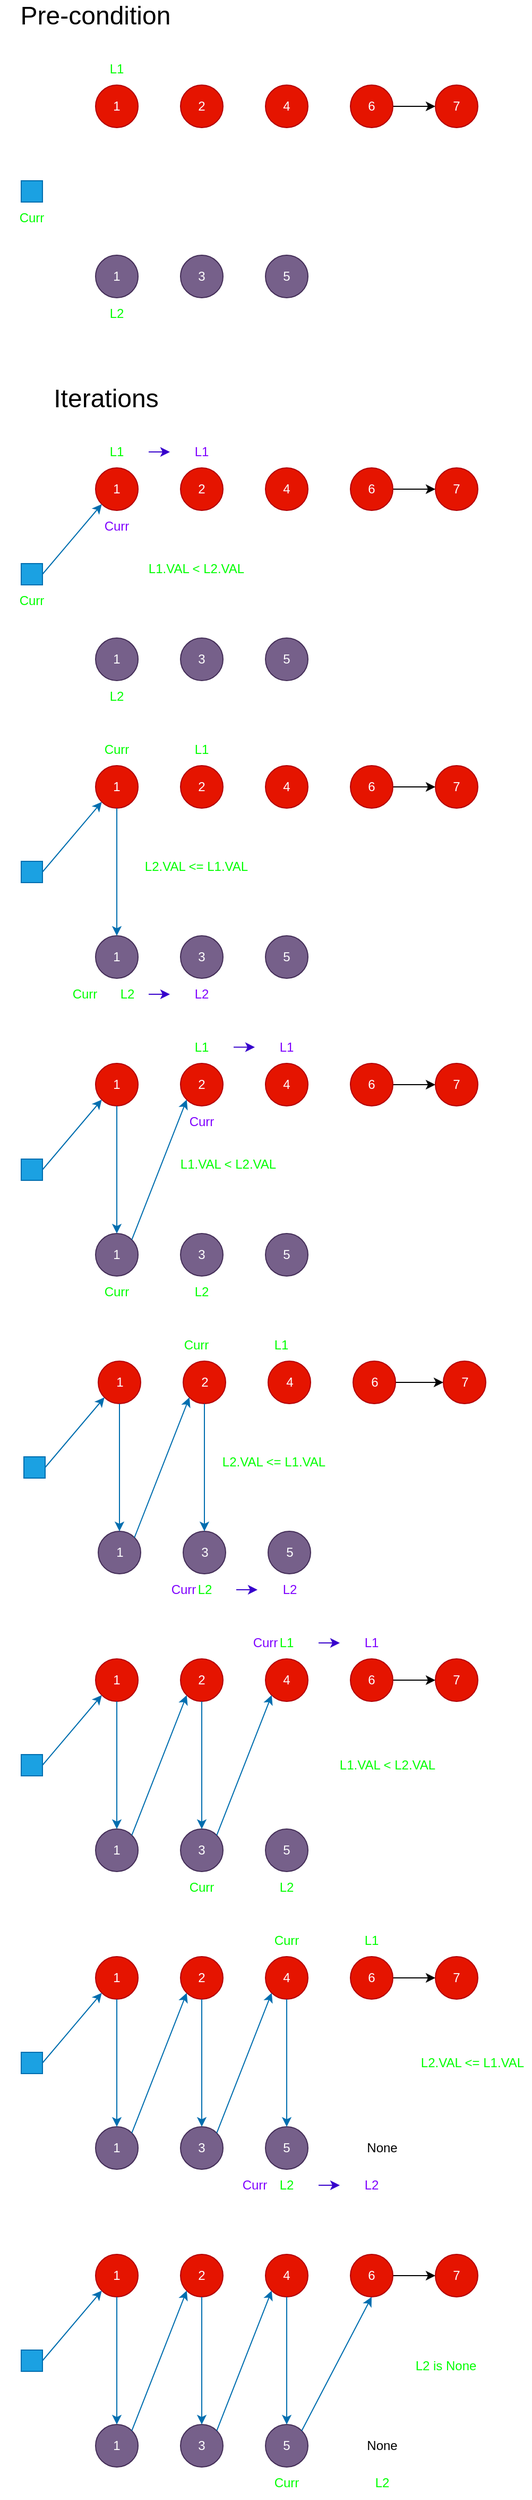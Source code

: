 <mxfile version="21.6.5" type="device">
  <diagram name="Page-1" id="DvzYVd7mPBaklJNEI5Y7">
    <mxGraphModel dx="1943" dy="1204" grid="1" gridSize="10" guides="1" tooltips="1" connect="1" arrows="1" fold="1" page="1" pageScale="1" pageWidth="850" pageHeight="1100" math="0" shadow="0">
      <root>
        <mxCell id="0" />
        <mxCell id="1" parent="0" />
        <mxCell id="RH2zlCwxWnrKG9xwv06w-13" value="" style="edgeStyle=orthogonalEdgeStyle;rounded=0;orthogonalLoop=1;jettySize=auto;html=1;fillColor=#76608a;strokeColor=#FFFFFF;" parent="1" source="RH2zlCwxWnrKG9xwv06w-8" target="RH2zlCwxWnrKG9xwv06w-9" edge="1">
          <mxGeometry relative="1" as="geometry" />
        </mxCell>
        <mxCell id="RH2zlCwxWnrKG9xwv06w-8" value="1" style="ellipse;whiteSpace=wrap;html=1;aspect=fixed;fillColor=#76608a;fontColor=#ffffff;strokeColor=#432D57;" parent="1" vertex="1">
          <mxGeometry x="120" y="280" width="40" height="40" as="geometry" />
        </mxCell>
        <mxCell id="RH2zlCwxWnrKG9xwv06w-14" value="" style="edgeStyle=orthogonalEdgeStyle;rounded=0;orthogonalLoop=1;jettySize=auto;html=1;fillColor=#76608a;strokeColor=#FFFFFF;" parent="1" source="RH2zlCwxWnrKG9xwv06w-9" target="RH2zlCwxWnrKG9xwv06w-10" edge="1">
          <mxGeometry relative="1" as="geometry" />
        </mxCell>
        <mxCell id="RH2zlCwxWnrKG9xwv06w-9" value="3" style="ellipse;whiteSpace=wrap;html=1;aspect=fixed;fillColor=#76608a;fontColor=#ffffff;strokeColor=#432D57;" parent="1" vertex="1">
          <mxGeometry x="200" y="280" width="40" height="40" as="geometry" />
        </mxCell>
        <mxCell id="RH2zlCwxWnrKG9xwv06w-10" value="5" style="ellipse;whiteSpace=wrap;html=1;aspect=fixed;fillColor=#76608a;fontColor=#ffffff;strokeColor=#432D57;" parent="1" vertex="1">
          <mxGeometry x="280" y="280" width="40" height="40" as="geometry" />
        </mxCell>
        <mxCell id="RH2zlCwxWnrKG9xwv06w-11" value="" style="rounded=0;whiteSpace=wrap;html=1;fillColor=#1ba1e2;strokeColor=#006EAF;fontColor=#ffffff;" parent="1" vertex="1">
          <mxGeometry x="50" y="210" width="20" height="20" as="geometry" />
        </mxCell>
        <mxCell id="RH2zlCwxWnrKG9xwv06w-39" value="" style="edgeStyle=orthogonalEdgeStyle;rounded=0;orthogonalLoop=1;jettySize=auto;html=1;fillColor=#e51400;strokeColor=#FFFFFF;" parent="1" source="RH2zlCwxWnrKG9xwv06w-40" target="RH2zlCwxWnrKG9xwv06w-42" edge="1">
          <mxGeometry relative="1" as="geometry" />
        </mxCell>
        <mxCell id="RH2zlCwxWnrKG9xwv06w-40" value="1" style="ellipse;whiteSpace=wrap;html=1;aspect=fixed;fillColor=#e51400;fontColor=#ffffff;strokeColor=#B20000;" parent="1" vertex="1">
          <mxGeometry x="120" y="120" width="40" height="40" as="geometry" />
        </mxCell>
        <mxCell id="RH2zlCwxWnrKG9xwv06w-41" value="" style="edgeStyle=orthogonalEdgeStyle;rounded=0;orthogonalLoop=1;jettySize=auto;html=1;fillColor=#e51400;strokeColor=#FFFFFF;" parent="1" source="RH2zlCwxWnrKG9xwv06w-42" target="RH2zlCwxWnrKG9xwv06w-43" edge="1">
          <mxGeometry relative="1" as="geometry" />
        </mxCell>
        <mxCell id="RH2zlCwxWnrKG9xwv06w-42" value="2" style="ellipse;whiteSpace=wrap;html=1;aspect=fixed;fillColor=#e51400;fontColor=#ffffff;strokeColor=#B20000;" parent="1" vertex="1">
          <mxGeometry x="200" y="120" width="40" height="40" as="geometry" />
        </mxCell>
        <mxCell id="RH2zlCwxWnrKG9xwv06w-45" value="" style="edgeStyle=orthogonalEdgeStyle;rounded=0;orthogonalLoop=1;jettySize=auto;html=1;fillColor=#e51400;strokeColor=#FFFFFF;" parent="1" source="RH2zlCwxWnrKG9xwv06w-43" target="RH2zlCwxWnrKG9xwv06w-44" edge="1">
          <mxGeometry relative="1" as="geometry" />
        </mxCell>
        <mxCell id="RH2zlCwxWnrKG9xwv06w-43" value="4" style="ellipse;whiteSpace=wrap;html=1;aspect=fixed;fillColor=#e51400;fontColor=#ffffff;strokeColor=#B20000;" parent="1" vertex="1">
          <mxGeometry x="280" y="120" width="40" height="40" as="geometry" />
        </mxCell>
        <mxCell id="i6Kg3G1_LgCS5JZqoiPE-211" value="" style="edgeStyle=orthogonalEdgeStyle;rounded=0;orthogonalLoop=1;jettySize=auto;html=1;" edge="1" parent="1" source="RH2zlCwxWnrKG9xwv06w-44" target="i6Kg3G1_LgCS5JZqoiPE-210">
          <mxGeometry relative="1" as="geometry" />
        </mxCell>
        <mxCell id="RH2zlCwxWnrKG9xwv06w-44" value="6" style="ellipse;whiteSpace=wrap;html=1;aspect=fixed;fillColor=#e51400;fontColor=#ffffff;strokeColor=#B20000;" parent="1" vertex="1">
          <mxGeometry x="360" y="120" width="40" height="40" as="geometry" />
        </mxCell>
        <mxCell id="i6Kg3G1_LgCS5JZqoiPE-1" value="Curr" style="text;html=1;strokeColor=none;fillColor=none;align=center;verticalAlign=middle;whiteSpace=wrap;rounded=0;fontColor=#00FF00;" vertex="1" parent="1">
          <mxGeometry x="30" y="230" width="60" height="30" as="geometry" />
        </mxCell>
        <mxCell id="i6Kg3G1_LgCS5JZqoiPE-2" value="L1" style="text;html=1;strokeColor=none;fillColor=none;align=center;verticalAlign=middle;whiteSpace=wrap;rounded=0;fontColor=#00FF00;" vertex="1" parent="1">
          <mxGeometry x="110" y="90" width="60" height="30" as="geometry" />
        </mxCell>
        <mxCell id="i6Kg3G1_LgCS5JZqoiPE-3" value="L2" style="text;html=1;strokeColor=none;fillColor=none;align=center;verticalAlign=middle;whiteSpace=wrap;rounded=0;fontColor=#00FF00;" vertex="1" parent="1">
          <mxGeometry x="110" y="320" width="60" height="30" as="geometry" />
        </mxCell>
        <mxCell id="i6Kg3G1_LgCS5JZqoiPE-5" value="Pre-condition" style="text;html=1;strokeColor=none;fillColor=none;align=center;verticalAlign=middle;whiteSpace=wrap;rounded=0;fontSize=24;" vertex="1" parent="1">
          <mxGeometry x="40" y="40" width="160" height="30" as="geometry" />
        </mxCell>
        <mxCell id="i6Kg3G1_LgCS5JZqoiPE-6" value="Iterations" style="text;html=1;strokeColor=none;fillColor=none;align=center;verticalAlign=middle;whiteSpace=wrap;rounded=0;fontSize=24;" vertex="1" parent="1">
          <mxGeometry x="50" y="400" width="160" height="30" as="geometry" />
        </mxCell>
        <mxCell id="i6Kg3G1_LgCS5JZqoiPE-7" value="" style="edgeStyle=orthogonalEdgeStyle;rounded=0;orthogonalLoop=1;jettySize=auto;html=1;fillColor=#76608a;strokeColor=#FFFFFF;" edge="1" parent="1" source="i6Kg3G1_LgCS5JZqoiPE-8" target="i6Kg3G1_LgCS5JZqoiPE-10">
          <mxGeometry relative="1" as="geometry" />
        </mxCell>
        <mxCell id="i6Kg3G1_LgCS5JZqoiPE-8" value="1" style="ellipse;whiteSpace=wrap;html=1;aspect=fixed;fillColor=#76608a;fontColor=#ffffff;strokeColor=#432D57;" vertex="1" parent="1">
          <mxGeometry x="120" y="640" width="40" height="40" as="geometry" />
        </mxCell>
        <mxCell id="i6Kg3G1_LgCS5JZqoiPE-9" value="" style="edgeStyle=orthogonalEdgeStyle;rounded=0;orthogonalLoop=1;jettySize=auto;html=1;fillColor=#76608a;strokeColor=#FFFFFF;" edge="1" parent="1" source="i6Kg3G1_LgCS5JZqoiPE-10" target="i6Kg3G1_LgCS5JZqoiPE-11">
          <mxGeometry relative="1" as="geometry" />
        </mxCell>
        <mxCell id="i6Kg3G1_LgCS5JZqoiPE-10" value="3" style="ellipse;whiteSpace=wrap;html=1;aspect=fixed;fillColor=#76608a;fontColor=#ffffff;strokeColor=#432D57;" vertex="1" parent="1">
          <mxGeometry x="200" y="640" width="40" height="40" as="geometry" />
        </mxCell>
        <mxCell id="i6Kg3G1_LgCS5JZqoiPE-11" value="5" style="ellipse;whiteSpace=wrap;html=1;aspect=fixed;fillColor=#76608a;fontColor=#ffffff;strokeColor=#432D57;" vertex="1" parent="1">
          <mxGeometry x="280" y="640" width="40" height="40" as="geometry" />
        </mxCell>
        <mxCell id="i6Kg3G1_LgCS5JZqoiPE-12" value="" style="rounded=0;whiteSpace=wrap;html=1;fillColor=#1ba1e2;strokeColor=#006EAF;fontColor=#ffffff;" vertex="1" parent="1">
          <mxGeometry x="50" y="570" width="20" height="20" as="geometry" />
        </mxCell>
        <mxCell id="i6Kg3G1_LgCS5JZqoiPE-14" value="1" style="ellipse;whiteSpace=wrap;html=1;aspect=fixed;fillColor=#e51400;fontColor=#ffffff;strokeColor=#B20000;" vertex="1" parent="1">
          <mxGeometry x="120" y="480" width="40" height="40" as="geometry" />
        </mxCell>
        <mxCell id="i6Kg3G1_LgCS5JZqoiPE-15" value="" style="edgeStyle=orthogonalEdgeStyle;rounded=0;orthogonalLoop=1;jettySize=auto;html=1;fillColor=#e51400;strokeColor=#FFFFFF;" edge="1" parent="1" source="i6Kg3G1_LgCS5JZqoiPE-16" target="i6Kg3G1_LgCS5JZqoiPE-18">
          <mxGeometry relative="1" as="geometry" />
        </mxCell>
        <mxCell id="i6Kg3G1_LgCS5JZqoiPE-16" value="2" style="ellipse;whiteSpace=wrap;html=1;aspect=fixed;fillColor=#e51400;fontColor=#ffffff;strokeColor=#B20000;" vertex="1" parent="1">
          <mxGeometry x="200" y="480" width="40" height="40" as="geometry" />
        </mxCell>
        <mxCell id="i6Kg3G1_LgCS5JZqoiPE-17" value="" style="edgeStyle=orthogonalEdgeStyle;rounded=0;orthogonalLoop=1;jettySize=auto;html=1;fillColor=#e51400;strokeColor=#FFFFFF;" edge="1" parent="1" source="i6Kg3G1_LgCS5JZqoiPE-18" target="i6Kg3G1_LgCS5JZqoiPE-19">
          <mxGeometry relative="1" as="geometry" />
        </mxCell>
        <mxCell id="i6Kg3G1_LgCS5JZqoiPE-18" value="4" style="ellipse;whiteSpace=wrap;html=1;aspect=fixed;fillColor=#e51400;fontColor=#ffffff;strokeColor=#B20000;" vertex="1" parent="1">
          <mxGeometry x="280" y="480" width="40" height="40" as="geometry" />
        </mxCell>
        <mxCell id="i6Kg3G1_LgCS5JZqoiPE-221" value="" style="edgeStyle=orthogonalEdgeStyle;rounded=0;orthogonalLoop=1;jettySize=auto;html=1;" edge="1" parent="1" source="i6Kg3G1_LgCS5JZqoiPE-19" target="i6Kg3G1_LgCS5JZqoiPE-220">
          <mxGeometry relative="1" as="geometry" />
        </mxCell>
        <mxCell id="i6Kg3G1_LgCS5JZqoiPE-19" value="6" style="ellipse;whiteSpace=wrap;html=1;aspect=fixed;fillColor=#e51400;fontColor=#ffffff;strokeColor=#B20000;" vertex="1" parent="1">
          <mxGeometry x="360" y="480" width="40" height="40" as="geometry" />
        </mxCell>
        <mxCell id="i6Kg3G1_LgCS5JZqoiPE-20" value="Curr" style="text;html=1;strokeColor=none;fillColor=none;align=center;verticalAlign=middle;whiteSpace=wrap;rounded=0;fontColor=#00FF00;" vertex="1" parent="1">
          <mxGeometry x="30" y="590" width="60" height="30" as="geometry" />
        </mxCell>
        <mxCell id="i6Kg3G1_LgCS5JZqoiPE-21" value="L1" style="text;html=1;strokeColor=none;fillColor=none;align=center;verticalAlign=middle;whiteSpace=wrap;rounded=0;fontColor=#7F00FF;" vertex="1" parent="1">
          <mxGeometry x="190" y="450" width="60" height="30" as="geometry" />
        </mxCell>
        <mxCell id="i6Kg3G1_LgCS5JZqoiPE-22" value="L2" style="text;html=1;strokeColor=none;fillColor=none;align=center;verticalAlign=middle;whiteSpace=wrap;rounded=0;fontColor=#00FF00;" vertex="1" parent="1">
          <mxGeometry x="110" y="680" width="60" height="30" as="geometry" />
        </mxCell>
        <mxCell id="i6Kg3G1_LgCS5JZqoiPE-23" value="" style="endArrow=classic;html=1;rounded=0;exitX=1;exitY=0.5;exitDx=0;exitDy=0;entryX=0;entryY=1;entryDx=0;entryDy=0;fontColor=#00FF00;fillColor=#1ba1e2;strokeColor=#006EAF;" edge="1" parent="1" source="i6Kg3G1_LgCS5JZqoiPE-12" target="i6Kg3G1_LgCS5JZqoiPE-14">
          <mxGeometry x="-0.021" y="-3" width="50" height="50" relative="1" as="geometry">
            <mxPoint x="260" y="620" as="sourcePoint" />
            <mxPoint x="310" y="570" as="targetPoint" />
            <mxPoint as="offset" />
          </mxGeometry>
        </mxCell>
        <mxCell id="i6Kg3G1_LgCS5JZqoiPE-24" value="&lt;font color=&quot;#00ff00&quot;&gt;L1.VAL &amp;lt; L2.VAL&lt;/font&gt;" style="text;html=1;strokeColor=none;fillColor=none;align=center;verticalAlign=middle;whiteSpace=wrap;rounded=0;" vertex="1" parent="1">
          <mxGeometry x="160" y="560" width="110" height="30" as="geometry" />
        </mxCell>
        <mxCell id="i6Kg3G1_LgCS5JZqoiPE-25" value="L1" style="text;html=1;strokeColor=none;fillColor=none;align=center;verticalAlign=middle;whiteSpace=wrap;rounded=0;fontColor=#00FF00;" vertex="1" parent="1">
          <mxGeometry x="110" y="450" width="60" height="30" as="geometry" />
        </mxCell>
        <mxCell id="i6Kg3G1_LgCS5JZqoiPE-33" value="" style="endArrow=classic;html=1;rounded=0;exitX=1;exitY=0.5;exitDx=0;exitDy=0;fillColor=#6a00ff;strokeColor=#3700CC;" edge="1" parent="1" source="i6Kg3G1_LgCS5JZqoiPE-25" target="i6Kg3G1_LgCS5JZqoiPE-21">
          <mxGeometry width="50" height="50" relative="1" as="geometry">
            <mxPoint x="190" y="540" as="sourcePoint" />
            <mxPoint x="240" y="490" as="targetPoint" />
          </mxGeometry>
        </mxCell>
        <mxCell id="i6Kg3G1_LgCS5JZqoiPE-35" value="1" style="ellipse;whiteSpace=wrap;html=1;aspect=fixed;fillColor=#76608a;fontColor=#ffffff;strokeColor=#432D57;" vertex="1" parent="1">
          <mxGeometry x="120" y="920" width="40" height="40" as="geometry" />
        </mxCell>
        <mxCell id="i6Kg3G1_LgCS5JZqoiPE-36" value="" style="edgeStyle=orthogonalEdgeStyle;rounded=0;orthogonalLoop=1;jettySize=auto;html=1;fillColor=#76608a;strokeColor=#FFFFFF;" edge="1" parent="1" source="i6Kg3G1_LgCS5JZqoiPE-37" target="i6Kg3G1_LgCS5JZqoiPE-38">
          <mxGeometry relative="1" as="geometry" />
        </mxCell>
        <mxCell id="i6Kg3G1_LgCS5JZqoiPE-37" value="3" style="ellipse;whiteSpace=wrap;html=1;aspect=fixed;fillColor=#76608a;fontColor=#ffffff;strokeColor=#432D57;" vertex="1" parent="1">
          <mxGeometry x="200" y="920" width="40" height="40" as="geometry" />
        </mxCell>
        <mxCell id="i6Kg3G1_LgCS5JZqoiPE-38" value="5" style="ellipse;whiteSpace=wrap;html=1;aspect=fixed;fillColor=#76608a;fontColor=#ffffff;strokeColor=#432D57;" vertex="1" parent="1">
          <mxGeometry x="280" y="920" width="40" height="40" as="geometry" />
        </mxCell>
        <mxCell id="i6Kg3G1_LgCS5JZqoiPE-39" value="" style="rounded=0;whiteSpace=wrap;html=1;fillColor=#1ba1e2;strokeColor=#006EAF;fontColor=#ffffff;" vertex="1" parent="1">
          <mxGeometry x="50" y="850" width="20" height="20" as="geometry" />
        </mxCell>
        <mxCell id="i6Kg3G1_LgCS5JZqoiPE-41" value="1" style="ellipse;whiteSpace=wrap;html=1;aspect=fixed;fillColor=#e51400;fontColor=#ffffff;strokeColor=#B20000;" vertex="1" parent="1">
          <mxGeometry x="120" y="760" width="40" height="40" as="geometry" />
        </mxCell>
        <mxCell id="i6Kg3G1_LgCS5JZqoiPE-42" value="" style="edgeStyle=orthogonalEdgeStyle;rounded=0;orthogonalLoop=1;jettySize=auto;html=1;fillColor=#e51400;strokeColor=#FFFFFF;" edge="1" parent="1" source="i6Kg3G1_LgCS5JZqoiPE-43" target="i6Kg3G1_LgCS5JZqoiPE-45">
          <mxGeometry relative="1" as="geometry" />
        </mxCell>
        <mxCell id="i6Kg3G1_LgCS5JZqoiPE-43" value="2" style="ellipse;whiteSpace=wrap;html=1;aspect=fixed;fillColor=#e51400;fontColor=#ffffff;strokeColor=#B20000;" vertex="1" parent="1">
          <mxGeometry x="200" y="760" width="40" height="40" as="geometry" />
        </mxCell>
        <mxCell id="i6Kg3G1_LgCS5JZqoiPE-44" value="" style="edgeStyle=orthogonalEdgeStyle;rounded=0;orthogonalLoop=1;jettySize=auto;html=1;fillColor=#e51400;strokeColor=#FFFFFF;" edge="1" parent="1" source="i6Kg3G1_LgCS5JZqoiPE-45" target="i6Kg3G1_LgCS5JZqoiPE-46">
          <mxGeometry relative="1" as="geometry" />
        </mxCell>
        <mxCell id="i6Kg3G1_LgCS5JZqoiPE-45" value="4" style="ellipse;whiteSpace=wrap;html=1;aspect=fixed;fillColor=#e51400;fontColor=#ffffff;strokeColor=#B20000;" vertex="1" parent="1">
          <mxGeometry x="280" y="760" width="40" height="40" as="geometry" />
        </mxCell>
        <mxCell id="i6Kg3G1_LgCS5JZqoiPE-223" value="" style="edgeStyle=orthogonalEdgeStyle;rounded=0;orthogonalLoop=1;jettySize=auto;html=1;" edge="1" parent="1" source="i6Kg3G1_LgCS5JZqoiPE-46" target="i6Kg3G1_LgCS5JZqoiPE-222">
          <mxGeometry relative="1" as="geometry" />
        </mxCell>
        <mxCell id="i6Kg3G1_LgCS5JZqoiPE-46" value="6" style="ellipse;whiteSpace=wrap;html=1;aspect=fixed;fillColor=#e51400;fontColor=#ffffff;strokeColor=#B20000;" vertex="1" parent="1">
          <mxGeometry x="360" y="760" width="40" height="40" as="geometry" />
        </mxCell>
        <mxCell id="i6Kg3G1_LgCS5JZqoiPE-48" value="L1" style="text;html=1;strokeColor=none;fillColor=none;align=center;verticalAlign=middle;whiteSpace=wrap;rounded=0;fontColor=#00FF00;labelBackgroundColor=default;" vertex="1" parent="1">
          <mxGeometry x="190" y="730" width="60" height="30" as="geometry" />
        </mxCell>
        <mxCell id="i6Kg3G1_LgCS5JZqoiPE-49" value="L2" style="text;html=1;strokeColor=none;fillColor=none;align=center;verticalAlign=middle;whiteSpace=wrap;rounded=0;fontColor=#00FF00;" vertex="1" parent="1">
          <mxGeometry x="120" y="960" width="60" height="30" as="geometry" />
        </mxCell>
        <mxCell id="i6Kg3G1_LgCS5JZqoiPE-50" value="" style="endArrow=classic;html=1;rounded=0;exitX=1;exitY=0.5;exitDx=0;exitDy=0;entryX=0;entryY=1;entryDx=0;entryDy=0;fontColor=#00FF00;fillColor=#1ba1e2;strokeColor=#006EAF;" edge="1" parent="1" source="i6Kg3G1_LgCS5JZqoiPE-39" target="i6Kg3G1_LgCS5JZqoiPE-41">
          <mxGeometry x="-0.021" y="-3" width="50" height="50" relative="1" as="geometry">
            <mxPoint x="260" y="900" as="sourcePoint" />
            <mxPoint x="310" y="850" as="targetPoint" />
            <mxPoint as="offset" />
          </mxGeometry>
        </mxCell>
        <mxCell id="i6Kg3G1_LgCS5JZqoiPE-51" value="&lt;font color=&quot;#00ff00&quot;&gt;L2.VAL &amp;lt;= L1.VAL&lt;/font&gt;" style="text;html=1;strokeColor=none;fillColor=none;align=center;verticalAlign=middle;whiteSpace=wrap;rounded=0;" vertex="1" parent="1">
          <mxGeometry x="160" y="840" width="110" height="30" as="geometry" />
        </mxCell>
        <mxCell id="i6Kg3G1_LgCS5JZqoiPE-54" value="" style="endArrow=classic;html=1;rounded=0;exitX=0.5;exitY=1;exitDx=0;exitDy=0;entryX=0.5;entryY=0;entryDx=0;entryDy=0;fontColor=#00FF00;fillColor=#1ba1e2;strokeColor=#006EAF;" edge="1" parent="1" source="i6Kg3G1_LgCS5JZqoiPE-41" target="i6Kg3G1_LgCS5JZqoiPE-35">
          <mxGeometry x="-0.021" y="-3" width="50" height="50" relative="1" as="geometry">
            <mxPoint x="80" y="870" as="sourcePoint" />
            <mxPoint x="136" y="804" as="targetPoint" />
            <mxPoint as="offset" />
          </mxGeometry>
        </mxCell>
        <mxCell id="i6Kg3G1_LgCS5JZqoiPE-55" value="Curr" style="text;html=1;strokeColor=none;fillColor=none;align=center;verticalAlign=middle;whiteSpace=wrap;rounded=0;fontColor=#7F00FF;" vertex="1" parent="1">
          <mxGeometry x="110" y="520" width="60" height="30" as="geometry" />
        </mxCell>
        <mxCell id="i6Kg3G1_LgCS5JZqoiPE-56" value="Curr" style="text;html=1;strokeColor=none;fillColor=none;align=center;verticalAlign=middle;whiteSpace=wrap;rounded=0;fontColor=#00FF00;" vertex="1" parent="1">
          <mxGeometry x="80" y="960" width="60" height="30" as="geometry" />
        </mxCell>
        <mxCell id="i6Kg3G1_LgCS5JZqoiPE-57" value="L2" style="text;html=1;strokeColor=none;fillColor=none;align=center;verticalAlign=middle;whiteSpace=wrap;rounded=0;fontColor=#7F00FF;" vertex="1" parent="1">
          <mxGeometry x="190" y="960" width="60" height="30" as="geometry" />
        </mxCell>
        <mxCell id="i6Kg3G1_LgCS5JZqoiPE-58" value="" style="endArrow=classic;html=1;rounded=0;exitX=1;exitY=0.5;exitDx=0;exitDy=0;fillColor=#6a00ff;strokeColor=#3700CC;" edge="1" parent="1" target="i6Kg3G1_LgCS5JZqoiPE-57">
          <mxGeometry width="50" height="50" relative="1" as="geometry">
            <mxPoint x="170" y="975" as="sourcePoint" />
            <mxPoint x="240" y="1000" as="targetPoint" />
          </mxGeometry>
        </mxCell>
        <mxCell id="i6Kg3G1_LgCS5JZqoiPE-59" value="Curr" style="text;html=1;strokeColor=none;fillColor=none;align=center;verticalAlign=middle;whiteSpace=wrap;rounded=0;fontColor=#00FF00;" vertex="1" parent="1">
          <mxGeometry x="110" y="730" width="60" height="30" as="geometry" />
        </mxCell>
        <mxCell id="i6Kg3G1_LgCS5JZqoiPE-61" value="1" style="ellipse;whiteSpace=wrap;html=1;aspect=fixed;fillColor=#76608a;fontColor=#ffffff;strokeColor=#432D57;" vertex="1" parent="1">
          <mxGeometry x="120" y="1200" width="40" height="40" as="geometry" />
        </mxCell>
        <mxCell id="i6Kg3G1_LgCS5JZqoiPE-62" value="" style="edgeStyle=orthogonalEdgeStyle;rounded=0;orthogonalLoop=1;jettySize=auto;html=1;fillColor=#76608a;strokeColor=#FFFFFF;" edge="1" parent="1" source="i6Kg3G1_LgCS5JZqoiPE-63" target="i6Kg3G1_LgCS5JZqoiPE-64">
          <mxGeometry relative="1" as="geometry" />
        </mxCell>
        <mxCell id="i6Kg3G1_LgCS5JZqoiPE-63" value="3" style="ellipse;whiteSpace=wrap;html=1;aspect=fixed;fillColor=#76608a;fontColor=#ffffff;strokeColor=#432D57;" vertex="1" parent="1">
          <mxGeometry x="200" y="1200" width="40" height="40" as="geometry" />
        </mxCell>
        <mxCell id="i6Kg3G1_LgCS5JZqoiPE-64" value="5" style="ellipse;whiteSpace=wrap;html=1;aspect=fixed;fillColor=#76608a;fontColor=#ffffff;strokeColor=#432D57;" vertex="1" parent="1">
          <mxGeometry x="280" y="1200" width="40" height="40" as="geometry" />
        </mxCell>
        <mxCell id="i6Kg3G1_LgCS5JZqoiPE-65" value="" style="rounded=0;whiteSpace=wrap;html=1;fillColor=#1ba1e2;strokeColor=#006EAF;fontColor=#ffffff;" vertex="1" parent="1">
          <mxGeometry x="50" y="1130" width="20" height="20" as="geometry" />
        </mxCell>
        <mxCell id="i6Kg3G1_LgCS5JZqoiPE-67" value="1" style="ellipse;whiteSpace=wrap;html=1;aspect=fixed;fillColor=#e51400;fontColor=#ffffff;strokeColor=#B20000;" vertex="1" parent="1">
          <mxGeometry x="120" y="1040" width="40" height="40" as="geometry" />
        </mxCell>
        <mxCell id="i6Kg3G1_LgCS5JZqoiPE-69" value="2" style="ellipse;whiteSpace=wrap;html=1;aspect=fixed;fillColor=#e51400;fontColor=#ffffff;strokeColor=#B20000;" vertex="1" parent="1">
          <mxGeometry x="200" y="1040" width="40" height="40" as="geometry" />
        </mxCell>
        <mxCell id="i6Kg3G1_LgCS5JZqoiPE-70" value="" style="edgeStyle=orthogonalEdgeStyle;rounded=0;orthogonalLoop=1;jettySize=auto;html=1;fillColor=#e51400;strokeColor=#FFFFFF;" edge="1" parent="1" source="i6Kg3G1_LgCS5JZqoiPE-71" target="i6Kg3G1_LgCS5JZqoiPE-72">
          <mxGeometry relative="1" as="geometry" />
        </mxCell>
        <mxCell id="i6Kg3G1_LgCS5JZqoiPE-71" value="4" style="ellipse;whiteSpace=wrap;html=1;aspect=fixed;fillColor=#e51400;fontColor=#ffffff;strokeColor=#B20000;" vertex="1" parent="1">
          <mxGeometry x="280" y="1040" width="40" height="40" as="geometry" />
        </mxCell>
        <mxCell id="i6Kg3G1_LgCS5JZqoiPE-225" value="" style="edgeStyle=orthogonalEdgeStyle;rounded=0;orthogonalLoop=1;jettySize=auto;html=1;" edge="1" parent="1" source="i6Kg3G1_LgCS5JZqoiPE-72" target="i6Kg3G1_LgCS5JZqoiPE-224">
          <mxGeometry relative="1" as="geometry" />
        </mxCell>
        <mxCell id="i6Kg3G1_LgCS5JZqoiPE-72" value="6" style="ellipse;whiteSpace=wrap;html=1;aspect=fixed;fillColor=#e51400;fontColor=#ffffff;strokeColor=#B20000;" vertex="1" parent="1">
          <mxGeometry x="360" y="1040" width="40" height="40" as="geometry" />
        </mxCell>
        <mxCell id="i6Kg3G1_LgCS5JZqoiPE-73" value="L2" style="text;html=1;strokeColor=none;fillColor=none;align=center;verticalAlign=middle;whiteSpace=wrap;rounded=0;fontColor=#00FF00;" vertex="1" parent="1">
          <mxGeometry x="190" y="1240" width="60" height="30" as="geometry" />
        </mxCell>
        <mxCell id="i6Kg3G1_LgCS5JZqoiPE-74" value="" style="endArrow=classic;html=1;rounded=0;exitX=1;exitY=0.5;exitDx=0;exitDy=0;entryX=0;entryY=1;entryDx=0;entryDy=0;fontColor=#00FF00;fillColor=#1ba1e2;strokeColor=#006EAF;" edge="1" parent="1" source="i6Kg3G1_LgCS5JZqoiPE-65" target="i6Kg3G1_LgCS5JZqoiPE-67">
          <mxGeometry x="-0.021" y="-3" width="50" height="50" relative="1" as="geometry">
            <mxPoint x="260" y="1180" as="sourcePoint" />
            <mxPoint x="310" y="1130" as="targetPoint" />
            <mxPoint as="offset" />
          </mxGeometry>
        </mxCell>
        <mxCell id="i6Kg3G1_LgCS5JZqoiPE-75" value="&lt;font color=&quot;#00ff00&quot;&gt;L1.VAL &amp;lt; L2.VAL&lt;/font&gt;" style="text;html=1;strokeColor=none;fillColor=none;align=center;verticalAlign=middle;whiteSpace=wrap;rounded=0;" vertex="1" parent="1">
          <mxGeometry x="190" y="1120" width="110" height="30" as="geometry" />
        </mxCell>
        <mxCell id="i6Kg3G1_LgCS5JZqoiPE-76" value="" style="endArrow=classic;html=1;rounded=0;exitX=0.5;exitY=1;exitDx=0;exitDy=0;entryX=0.5;entryY=0;entryDx=0;entryDy=0;fontColor=#00FF00;fillColor=#1ba1e2;strokeColor=#006EAF;" edge="1" parent="1" source="i6Kg3G1_LgCS5JZqoiPE-67" target="i6Kg3G1_LgCS5JZqoiPE-61">
          <mxGeometry x="-0.021" y="-3" width="50" height="50" relative="1" as="geometry">
            <mxPoint x="80" y="1150" as="sourcePoint" />
            <mxPoint x="136" y="1084" as="targetPoint" />
            <mxPoint as="offset" />
          </mxGeometry>
        </mxCell>
        <mxCell id="i6Kg3G1_LgCS5JZqoiPE-77" value="Curr" style="text;html=1;strokeColor=none;fillColor=none;align=center;verticalAlign=middle;whiteSpace=wrap;rounded=0;fontColor=#00FF00;" vertex="1" parent="1">
          <mxGeometry x="110" y="1240" width="60" height="30" as="geometry" />
        </mxCell>
        <mxCell id="i6Kg3G1_LgCS5JZqoiPE-80" value="L1" style="text;html=1;strokeColor=none;fillColor=none;align=center;verticalAlign=middle;whiteSpace=wrap;rounded=0;fontColor=#00FF00;labelBackgroundColor=default;" vertex="1" parent="1">
          <mxGeometry x="190" y="1010" width="60" height="30" as="geometry" />
        </mxCell>
        <mxCell id="i6Kg3G1_LgCS5JZqoiPE-81" value="" style="endArrow=classic;html=1;rounded=0;exitX=1;exitY=0;exitDx=0;exitDy=0;entryX=0;entryY=1;entryDx=0;entryDy=0;fontColor=#00FF00;fillColor=#1ba1e2;strokeColor=#006EAF;" edge="1" parent="1" source="i6Kg3G1_LgCS5JZqoiPE-61" target="i6Kg3G1_LgCS5JZqoiPE-69">
          <mxGeometry x="-0.021" y="-3" width="50" height="50" relative="1" as="geometry">
            <mxPoint x="150" y="1090" as="sourcePoint" />
            <mxPoint x="150" y="1210" as="targetPoint" />
            <mxPoint as="offset" />
          </mxGeometry>
        </mxCell>
        <mxCell id="i6Kg3G1_LgCS5JZqoiPE-84" value="L1" style="text;html=1;strokeColor=none;fillColor=none;align=center;verticalAlign=middle;whiteSpace=wrap;rounded=0;fontColor=#7F00FF;" vertex="1" parent="1">
          <mxGeometry x="270" y="1010" width="60" height="30" as="geometry" />
        </mxCell>
        <mxCell id="i6Kg3G1_LgCS5JZqoiPE-85" value="" style="endArrow=classic;html=1;rounded=0;exitX=1;exitY=0.5;exitDx=0;exitDy=0;fillColor=#6a00ff;strokeColor=#3700CC;" edge="1" parent="1">
          <mxGeometry width="50" height="50" relative="1" as="geometry">
            <mxPoint x="250" y="1024.76" as="sourcePoint" />
            <mxPoint x="270" y="1024.76" as="targetPoint" />
          </mxGeometry>
        </mxCell>
        <mxCell id="i6Kg3G1_LgCS5JZqoiPE-86" value="Curr" style="text;html=1;strokeColor=none;fillColor=none;align=center;verticalAlign=middle;whiteSpace=wrap;rounded=0;fontColor=#7F00FF;" vertex="1" parent="1">
          <mxGeometry x="190" y="1080" width="60" height="30" as="geometry" />
        </mxCell>
        <mxCell id="i6Kg3G1_LgCS5JZqoiPE-88" value="1" style="ellipse;whiteSpace=wrap;html=1;aspect=fixed;fillColor=#76608a;fontColor=#ffffff;strokeColor=#432D57;" vertex="1" parent="1">
          <mxGeometry x="122.5" y="1480" width="40" height="40" as="geometry" />
        </mxCell>
        <mxCell id="i6Kg3G1_LgCS5JZqoiPE-90" value="3" style="ellipse;whiteSpace=wrap;html=1;aspect=fixed;fillColor=#76608a;fontColor=#ffffff;strokeColor=#432D57;" vertex="1" parent="1">
          <mxGeometry x="202.5" y="1480" width="40" height="40" as="geometry" />
        </mxCell>
        <mxCell id="i6Kg3G1_LgCS5JZqoiPE-91" value="5" style="ellipse;whiteSpace=wrap;html=1;aspect=fixed;fillColor=#76608a;fontColor=#ffffff;strokeColor=#432D57;" vertex="1" parent="1">
          <mxGeometry x="282.5" y="1480" width="40" height="40" as="geometry" />
        </mxCell>
        <mxCell id="i6Kg3G1_LgCS5JZqoiPE-92" value="" style="rounded=0;whiteSpace=wrap;html=1;fillColor=#1ba1e2;strokeColor=#006EAF;fontColor=#ffffff;" vertex="1" parent="1">
          <mxGeometry x="52.5" y="1410" width="20" height="20" as="geometry" />
        </mxCell>
        <mxCell id="i6Kg3G1_LgCS5JZqoiPE-94" value="1" style="ellipse;whiteSpace=wrap;html=1;aspect=fixed;fillColor=#e51400;fontColor=#ffffff;strokeColor=#B20000;" vertex="1" parent="1">
          <mxGeometry x="122.5" y="1320" width="40" height="40" as="geometry" />
        </mxCell>
        <mxCell id="i6Kg3G1_LgCS5JZqoiPE-96" value="2" style="ellipse;whiteSpace=wrap;html=1;aspect=fixed;fillColor=#e51400;fontColor=#ffffff;strokeColor=#B20000;" vertex="1" parent="1">
          <mxGeometry x="202.5" y="1320" width="40" height="40" as="geometry" />
        </mxCell>
        <mxCell id="i6Kg3G1_LgCS5JZqoiPE-97" value="" style="edgeStyle=orthogonalEdgeStyle;rounded=0;orthogonalLoop=1;jettySize=auto;html=1;fillColor=#e51400;strokeColor=#FFFFFF;" edge="1" parent="1" source="i6Kg3G1_LgCS5JZqoiPE-98" target="i6Kg3G1_LgCS5JZqoiPE-99">
          <mxGeometry relative="1" as="geometry" />
        </mxCell>
        <mxCell id="i6Kg3G1_LgCS5JZqoiPE-98" value="4" style="ellipse;whiteSpace=wrap;html=1;aspect=fixed;fillColor=#e51400;fontColor=#ffffff;strokeColor=#B20000;" vertex="1" parent="1">
          <mxGeometry x="282.5" y="1320" width="40" height="40" as="geometry" />
        </mxCell>
        <mxCell id="i6Kg3G1_LgCS5JZqoiPE-227" value="" style="edgeStyle=orthogonalEdgeStyle;rounded=0;orthogonalLoop=1;jettySize=auto;html=1;" edge="1" parent="1" source="i6Kg3G1_LgCS5JZqoiPE-99" target="i6Kg3G1_LgCS5JZqoiPE-226">
          <mxGeometry relative="1" as="geometry" />
        </mxCell>
        <mxCell id="i6Kg3G1_LgCS5JZqoiPE-99" value="6" style="ellipse;whiteSpace=wrap;html=1;aspect=fixed;fillColor=#e51400;fontColor=#ffffff;strokeColor=#B20000;" vertex="1" parent="1">
          <mxGeometry x="362.5" y="1320" width="40" height="40" as="geometry" />
        </mxCell>
        <mxCell id="i6Kg3G1_LgCS5JZqoiPE-100" value="L2" style="text;html=1;strokeColor=none;fillColor=none;align=center;verticalAlign=middle;whiteSpace=wrap;rounded=0;fontColor=#00FF00;" vertex="1" parent="1">
          <mxGeometry x="192.5" y="1520" width="60" height="30" as="geometry" />
        </mxCell>
        <mxCell id="i6Kg3G1_LgCS5JZqoiPE-101" value="" style="endArrow=classic;html=1;rounded=0;exitX=1;exitY=0.5;exitDx=0;exitDy=0;entryX=0;entryY=1;entryDx=0;entryDy=0;fontColor=#00FF00;fillColor=#1ba1e2;strokeColor=#006EAF;" edge="1" parent="1" source="i6Kg3G1_LgCS5JZqoiPE-92" target="i6Kg3G1_LgCS5JZqoiPE-94">
          <mxGeometry x="-0.021" y="-3" width="50" height="50" relative="1" as="geometry">
            <mxPoint x="262.5" y="1460" as="sourcePoint" />
            <mxPoint x="312.5" y="1410" as="targetPoint" />
            <mxPoint as="offset" />
          </mxGeometry>
        </mxCell>
        <mxCell id="i6Kg3G1_LgCS5JZqoiPE-102" value="&lt;font color=&quot;#00ff00&quot;&gt;L2.VAL &amp;lt;= L1.VAL&lt;/font&gt;" style="text;html=1;strokeColor=none;fillColor=none;align=center;verticalAlign=middle;whiteSpace=wrap;rounded=0;" vertex="1" parent="1">
          <mxGeometry x="232.5" y="1400" width="110" height="30" as="geometry" />
        </mxCell>
        <mxCell id="i6Kg3G1_LgCS5JZqoiPE-103" value="" style="endArrow=classic;html=1;rounded=0;exitX=0.5;exitY=1;exitDx=0;exitDy=0;entryX=0.5;entryY=0;entryDx=0;entryDy=0;fontColor=#00FF00;fillColor=#1ba1e2;strokeColor=#006EAF;" edge="1" parent="1" source="i6Kg3G1_LgCS5JZqoiPE-94" target="i6Kg3G1_LgCS5JZqoiPE-88">
          <mxGeometry x="-0.021" y="-3" width="50" height="50" relative="1" as="geometry">
            <mxPoint x="82.5" y="1430" as="sourcePoint" />
            <mxPoint x="138.5" y="1364" as="targetPoint" />
            <mxPoint as="offset" />
          </mxGeometry>
        </mxCell>
        <mxCell id="i6Kg3G1_LgCS5JZqoiPE-105" value="L1" style="text;html=1;strokeColor=none;fillColor=none;align=center;verticalAlign=middle;whiteSpace=wrap;rounded=0;fontColor=#00FF00;labelBackgroundColor=default;" vertex="1" parent="1">
          <mxGeometry x="265" y="1290" width="60" height="30" as="geometry" />
        </mxCell>
        <mxCell id="i6Kg3G1_LgCS5JZqoiPE-106" value="" style="endArrow=classic;html=1;rounded=0;exitX=1;exitY=0;exitDx=0;exitDy=0;entryX=0;entryY=1;entryDx=0;entryDy=0;fontColor=#00FF00;fillColor=#1ba1e2;strokeColor=#006EAF;" edge="1" parent="1" source="i6Kg3G1_LgCS5JZqoiPE-88" target="i6Kg3G1_LgCS5JZqoiPE-96">
          <mxGeometry x="-0.021" y="-3" width="50" height="50" relative="1" as="geometry">
            <mxPoint x="152.5" y="1370" as="sourcePoint" />
            <mxPoint x="152.5" y="1490" as="targetPoint" />
            <mxPoint as="offset" />
          </mxGeometry>
        </mxCell>
        <mxCell id="i6Kg3G1_LgCS5JZqoiPE-110" value="Curr" style="text;html=1;strokeColor=none;fillColor=none;align=center;verticalAlign=middle;whiteSpace=wrap;rounded=0;fontColor=#00FF00;" vertex="1" parent="1">
          <mxGeometry x="185" y="1290" width="60" height="30" as="geometry" />
        </mxCell>
        <mxCell id="i6Kg3G1_LgCS5JZqoiPE-111" value="" style="endArrow=classic;html=1;rounded=0;exitX=0.5;exitY=1;exitDx=0;exitDy=0;fontColor=#00FF00;fillColor=#1ba1e2;strokeColor=#006EAF;entryX=0.5;entryY=0;entryDx=0;entryDy=0;" edge="1" parent="1" source="i6Kg3G1_LgCS5JZqoiPE-96" target="i6Kg3G1_LgCS5JZqoiPE-90">
          <mxGeometry x="-0.021" y="-3" width="50" height="50" relative="1" as="geometry">
            <mxPoint x="166.5" y="1496" as="sourcePoint" />
            <mxPoint x="218.5" y="1364" as="targetPoint" />
            <mxPoint as="offset" />
          </mxGeometry>
        </mxCell>
        <mxCell id="i6Kg3G1_LgCS5JZqoiPE-112" value="L2" style="text;html=1;strokeColor=none;fillColor=none;align=center;verticalAlign=middle;whiteSpace=wrap;rounded=0;fontColor=#7F00FF;" vertex="1" parent="1">
          <mxGeometry x="272.5" y="1520" width="60" height="30" as="geometry" />
        </mxCell>
        <mxCell id="i6Kg3G1_LgCS5JZqoiPE-113" value="" style="endArrow=classic;html=1;rounded=0;exitX=1;exitY=0.5;exitDx=0;exitDy=0;fillColor=#6a00ff;strokeColor=#3700CC;" edge="1" parent="1" target="i6Kg3G1_LgCS5JZqoiPE-112">
          <mxGeometry width="50" height="50" relative="1" as="geometry">
            <mxPoint x="252.5" y="1535" as="sourcePoint" />
            <mxPoint x="322.5" y="1560" as="targetPoint" />
          </mxGeometry>
        </mxCell>
        <mxCell id="i6Kg3G1_LgCS5JZqoiPE-116" value="Curr" style="text;html=1;strokeColor=none;fillColor=none;align=center;verticalAlign=middle;whiteSpace=wrap;rounded=0;fontColor=#7F00FF;" vertex="1" parent="1">
          <mxGeometry x="172.5" y="1520" width="60" height="30" as="geometry" />
        </mxCell>
        <mxCell id="i6Kg3G1_LgCS5JZqoiPE-118" value="1" style="ellipse;whiteSpace=wrap;html=1;aspect=fixed;fillColor=#76608a;fontColor=#ffffff;strokeColor=#432D57;" vertex="1" parent="1">
          <mxGeometry x="120" y="1760" width="40" height="40" as="geometry" />
        </mxCell>
        <mxCell id="i6Kg3G1_LgCS5JZqoiPE-120" value="3" style="ellipse;whiteSpace=wrap;html=1;aspect=fixed;fillColor=#76608a;fontColor=#ffffff;strokeColor=#432D57;" vertex="1" parent="1">
          <mxGeometry x="200" y="1760" width="40" height="40" as="geometry" />
        </mxCell>
        <mxCell id="i6Kg3G1_LgCS5JZqoiPE-121" value="5" style="ellipse;whiteSpace=wrap;html=1;aspect=fixed;fillColor=#76608a;fontColor=#ffffff;strokeColor=#432D57;" vertex="1" parent="1">
          <mxGeometry x="280" y="1760" width="40" height="40" as="geometry" />
        </mxCell>
        <mxCell id="i6Kg3G1_LgCS5JZqoiPE-122" value="" style="rounded=0;whiteSpace=wrap;html=1;fillColor=#1ba1e2;strokeColor=#006EAF;fontColor=#ffffff;" vertex="1" parent="1">
          <mxGeometry x="50" y="1690" width="20" height="20" as="geometry" />
        </mxCell>
        <mxCell id="i6Kg3G1_LgCS5JZqoiPE-124" value="1" style="ellipse;whiteSpace=wrap;html=1;aspect=fixed;fillColor=#e51400;fontColor=#ffffff;strokeColor=#B20000;" vertex="1" parent="1">
          <mxGeometry x="120" y="1600" width="40" height="40" as="geometry" />
        </mxCell>
        <mxCell id="i6Kg3G1_LgCS5JZqoiPE-126" value="2" style="ellipse;whiteSpace=wrap;html=1;aspect=fixed;fillColor=#e51400;fontColor=#ffffff;strokeColor=#B20000;" vertex="1" parent="1">
          <mxGeometry x="200" y="1600" width="40" height="40" as="geometry" />
        </mxCell>
        <mxCell id="i6Kg3G1_LgCS5JZqoiPE-127" value="" style="edgeStyle=orthogonalEdgeStyle;rounded=0;orthogonalLoop=1;jettySize=auto;html=1;fillColor=#e51400;strokeColor=#FFFFFF;" edge="1" parent="1" source="i6Kg3G1_LgCS5JZqoiPE-128" target="i6Kg3G1_LgCS5JZqoiPE-129">
          <mxGeometry relative="1" as="geometry" />
        </mxCell>
        <mxCell id="i6Kg3G1_LgCS5JZqoiPE-128" value="4" style="ellipse;whiteSpace=wrap;html=1;aspect=fixed;fillColor=#e51400;fontColor=#ffffff;strokeColor=#B20000;" vertex="1" parent="1">
          <mxGeometry x="280" y="1600" width="40" height="40" as="geometry" />
        </mxCell>
        <mxCell id="i6Kg3G1_LgCS5JZqoiPE-229" value="" style="edgeStyle=orthogonalEdgeStyle;rounded=0;orthogonalLoop=1;jettySize=auto;html=1;" edge="1" parent="1" source="i6Kg3G1_LgCS5JZqoiPE-129" target="i6Kg3G1_LgCS5JZqoiPE-228">
          <mxGeometry relative="1" as="geometry" />
        </mxCell>
        <mxCell id="i6Kg3G1_LgCS5JZqoiPE-129" value="6" style="ellipse;whiteSpace=wrap;html=1;aspect=fixed;fillColor=#e51400;fontColor=#ffffff;strokeColor=#B20000;" vertex="1" parent="1">
          <mxGeometry x="360" y="1600" width="40" height="40" as="geometry" />
        </mxCell>
        <mxCell id="i6Kg3G1_LgCS5JZqoiPE-131" value="" style="endArrow=classic;html=1;rounded=0;exitX=1;exitY=0.5;exitDx=0;exitDy=0;entryX=0;entryY=1;entryDx=0;entryDy=0;fontColor=#00FF00;fillColor=#1ba1e2;strokeColor=#006EAF;" edge="1" parent="1" source="i6Kg3G1_LgCS5JZqoiPE-122" target="i6Kg3G1_LgCS5JZqoiPE-124">
          <mxGeometry x="-0.021" y="-3" width="50" height="50" relative="1" as="geometry">
            <mxPoint x="260" y="1740" as="sourcePoint" />
            <mxPoint x="310" y="1690" as="targetPoint" />
            <mxPoint as="offset" />
          </mxGeometry>
        </mxCell>
        <mxCell id="i6Kg3G1_LgCS5JZqoiPE-132" value="&lt;font color=&quot;#00ff00&quot;&gt;L1.VAL &amp;lt; L2.VAL&lt;/font&gt;" style="text;html=1;strokeColor=none;fillColor=none;align=center;verticalAlign=middle;whiteSpace=wrap;rounded=0;" vertex="1" parent="1">
          <mxGeometry x="340" y="1685" width="110" height="30" as="geometry" />
        </mxCell>
        <mxCell id="i6Kg3G1_LgCS5JZqoiPE-133" value="" style="endArrow=classic;html=1;rounded=0;exitX=0.5;exitY=1;exitDx=0;exitDy=0;entryX=0.5;entryY=0;entryDx=0;entryDy=0;fontColor=#00FF00;fillColor=#1ba1e2;strokeColor=#006EAF;" edge="1" parent="1" source="i6Kg3G1_LgCS5JZqoiPE-124" target="i6Kg3G1_LgCS5JZqoiPE-118">
          <mxGeometry x="-0.021" y="-3" width="50" height="50" relative="1" as="geometry">
            <mxPoint x="80" y="1710" as="sourcePoint" />
            <mxPoint x="136" y="1644" as="targetPoint" />
            <mxPoint as="offset" />
          </mxGeometry>
        </mxCell>
        <mxCell id="i6Kg3G1_LgCS5JZqoiPE-134" value="L1" style="text;html=1;strokeColor=none;fillColor=none;align=center;verticalAlign=middle;whiteSpace=wrap;rounded=0;fontColor=#00FF00;labelBackgroundColor=default;" vertex="1" parent="1">
          <mxGeometry x="270" y="1570" width="60" height="30" as="geometry" />
        </mxCell>
        <mxCell id="i6Kg3G1_LgCS5JZqoiPE-135" value="" style="endArrow=classic;html=1;rounded=0;exitX=1;exitY=0;exitDx=0;exitDy=0;entryX=0;entryY=1;entryDx=0;entryDy=0;fontColor=#00FF00;fillColor=#1ba1e2;strokeColor=#006EAF;" edge="1" parent="1" source="i6Kg3G1_LgCS5JZqoiPE-118" target="i6Kg3G1_LgCS5JZqoiPE-126">
          <mxGeometry x="-0.021" y="-3" width="50" height="50" relative="1" as="geometry">
            <mxPoint x="150" y="1650" as="sourcePoint" />
            <mxPoint x="150" y="1770" as="targetPoint" />
            <mxPoint as="offset" />
          </mxGeometry>
        </mxCell>
        <mxCell id="i6Kg3G1_LgCS5JZqoiPE-136" value="Curr" style="text;html=1;strokeColor=none;fillColor=none;align=center;verticalAlign=middle;whiteSpace=wrap;rounded=0;fontColor=#00FF00;" vertex="1" parent="1">
          <mxGeometry x="190" y="1800" width="60" height="30" as="geometry" />
        </mxCell>
        <mxCell id="i6Kg3G1_LgCS5JZqoiPE-137" value="" style="endArrow=classic;html=1;rounded=0;exitX=0.5;exitY=1;exitDx=0;exitDy=0;fontColor=#00FF00;fillColor=#1ba1e2;strokeColor=#006EAF;" edge="1" parent="1" source="i6Kg3G1_LgCS5JZqoiPE-126" target="i6Kg3G1_LgCS5JZqoiPE-120">
          <mxGeometry x="-0.021" y="-3" width="50" height="50" relative="1" as="geometry">
            <mxPoint x="164" y="1776" as="sourcePoint" />
            <mxPoint x="216" y="1644" as="targetPoint" />
            <mxPoint as="offset" />
          </mxGeometry>
        </mxCell>
        <mxCell id="i6Kg3G1_LgCS5JZqoiPE-138" value="L2" style="text;html=1;strokeColor=none;fillColor=none;align=center;verticalAlign=middle;whiteSpace=wrap;rounded=0;fontColor=#00FF00;" vertex="1" parent="1">
          <mxGeometry x="270" y="1800" width="60" height="30" as="geometry" />
        </mxCell>
        <mxCell id="i6Kg3G1_LgCS5JZqoiPE-142" value="" style="endArrow=classic;html=1;rounded=0;exitX=1;exitY=0;exitDx=0;exitDy=0;fontColor=#00FF00;fillColor=#1ba1e2;strokeColor=#006EAF;entryX=0;entryY=1;entryDx=0;entryDy=0;" edge="1" parent="1" source="i6Kg3G1_LgCS5JZqoiPE-120" target="i6Kg3G1_LgCS5JZqoiPE-128">
          <mxGeometry x="-0.021" y="-3" width="50" height="50" relative="1" as="geometry">
            <mxPoint x="230" y="1650" as="sourcePoint" />
            <mxPoint x="230" y="1770" as="targetPoint" />
            <mxPoint as="offset" />
          </mxGeometry>
        </mxCell>
        <mxCell id="i6Kg3G1_LgCS5JZqoiPE-144" value="L1" style="text;html=1;strokeColor=none;fillColor=none;align=center;verticalAlign=middle;whiteSpace=wrap;rounded=0;fontColor=#7F00FF;" vertex="1" parent="1">
          <mxGeometry x="350" y="1570" width="60" height="30" as="geometry" />
        </mxCell>
        <mxCell id="i6Kg3G1_LgCS5JZqoiPE-145" value="" style="endArrow=classic;html=1;rounded=0;exitX=1;exitY=0.5;exitDx=0;exitDy=0;fillColor=#6a00ff;strokeColor=#3700CC;" edge="1" parent="1" target="i6Kg3G1_LgCS5JZqoiPE-144">
          <mxGeometry width="50" height="50" relative="1" as="geometry">
            <mxPoint x="330" y="1585" as="sourcePoint" />
            <mxPoint x="400" y="1610" as="targetPoint" />
          </mxGeometry>
        </mxCell>
        <mxCell id="i6Kg3G1_LgCS5JZqoiPE-146" value="Curr" style="text;html=1;strokeColor=none;fillColor=none;align=center;verticalAlign=middle;whiteSpace=wrap;rounded=0;fontColor=#7F00FF;" vertex="1" parent="1">
          <mxGeometry x="250" y="1570" width="60" height="30" as="geometry" />
        </mxCell>
        <mxCell id="i6Kg3G1_LgCS5JZqoiPE-148" value="1" style="ellipse;whiteSpace=wrap;html=1;aspect=fixed;fillColor=#76608a;fontColor=#ffffff;strokeColor=#432D57;" vertex="1" parent="1">
          <mxGeometry x="120" y="2040" width="40" height="40" as="geometry" />
        </mxCell>
        <mxCell id="i6Kg3G1_LgCS5JZqoiPE-150" value="3" style="ellipse;whiteSpace=wrap;html=1;aspect=fixed;fillColor=#76608a;fontColor=#ffffff;strokeColor=#432D57;" vertex="1" parent="1">
          <mxGeometry x="200" y="2040" width="40" height="40" as="geometry" />
        </mxCell>
        <mxCell id="i6Kg3G1_LgCS5JZqoiPE-151" value="5" style="ellipse;whiteSpace=wrap;html=1;aspect=fixed;fillColor=#76608a;fontColor=#ffffff;strokeColor=#432D57;" vertex="1" parent="1">
          <mxGeometry x="280" y="2040" width="40" height="40" as="geometry" />
        </mxCell>
        <mxCell id="i6Kg3G1_LgCS5JZqoiPE-152" value="" style="rounded=0;whiteSpace=wrap;html=1;fillColor=#1ba1e2;strokeColor=#006EAF;fontColor=#ffffff;" vertex="1" parent="1">
          <mxGeometry x="50" y="1970" width="20" height="20" as="geometry" />
        </mxCell>
        <mxCell id="i6Kg3G1_LgCS5JZqoiPE-154" value="1" style="ellipse;whiteSpace=wrap;html=1;aspect=fixed;fillColor=#e51400;fontColor=#ffffff;strokeColor=#B20000;" vertex="1" parent="1">
          <mxGeometry x="120" y="1880" width="40" height="40" as="geometry" />
        </mxCell>
        <mxCell id="i6Kg3G1_LgCS5JZqoiPE-156" value="2" style="ellipse;whiteSpace=wrap;html=1;aspect=fixed;fillColor=#e51400;fontColor=#ffffff;strokeColor=#B20000;" vertex="1" parent="1">
          <mxGeometry x="200" y="1880" width="40" height="40" as="geometry" />
        </mxCell>
        <mxCell id="i6Kg3G1_LgCS5JZqoiPE-157" value="" style="edgeStyle=orthogonalEdgeStyle;rounded=0;orthogonalLoop=1;jettySize=auto;html=1;fillColor=#e51400;strokeColor=#FFFFFF;" edge="1" parent="1" source="i6Kg3G1_LgCS5JZqoiPE-158" target="i6Kg3G1_LgCS5JZqoiPE-159">
          <mxGeometry relative="1" as="geometry" />
        </mxCell>
        <mxCell id="i6Kg3G1_LgCS5JZqoiPE-158" value="4" style="ellipse;whiteSpace=wrap;html=1;aspect=fixed;fillColor=#e51400;fontColor=#ffffff;strokeColor=#B20000;" vertex="1" parent="1">
          <mxGeometry x="280" y="1880" width="40" height="40" as="geometry" />
        </mxCell>
        <mxCell id="i6Kg3G1_LgCS5JZqoiPE-231" value="" style="edgeStyle=orthogonalEdgeStyle;rounded=0;orthogonalLoop=1;jettySize=auto;html=1;" edge="1" parent="1" source="i6Kg3G1_LgCS5JZqoiPE-159" target="i6Kg3G1_LgCS5JZqoiPE-230">
          <mxGeometry relative="1" as="geometry" />
        </mxCell>
        <mxCell id="i6Kg3G1_LgCS5JZqoiPE-159" value="6" style="ellipse;whiteSpace=wrap;html=1;aspect=fixed;fillColor=#e51400;fontColor=#ffffff;strokeColor=#B20000;" vertex="1" parent="1">
          <mxGeometry x="360" y="1880" width="40" height="40" as="geometry" />
        </mxCell>
        <mxCell id="i6Kg3G1_LgCS5JZqoiPE-160" value="" style="endArrow=classic;html=1;rounded=0;exitX=1;exitY=0.5;exitDx=0;exitDy=0;entryX=0;entryY=1;entryDx=0;entryDy=0;fontColor=#00FF00;fillColor=#1ba1e2;strokeColor=#006EAF;" edge="1" parent="1" source="i6Kg3G1_LgCS5JZqoiPE-152" target="i6Kg3G1_LgCS5JZqoiPE-154">
          <mxGeometry x="-0.021" y="-3" width="50" height="50" relative="1" as="geometry">
            <mxPoint x="260" y="2020" as="sourcePoint" />
            <mxPoint x="310" y="1970" as="targetPoint" />
            <mxPoint as="offset" />
          </mxGeometry>
        </mxCell>
        <mxCell id="i6Kg3G1_LgCS5JZqoiPE-161" value="&lt;font color=&quot;#00ff00&quot;&gt;L2.VAL &amp;lt;= L1.VAL&lt;/font&gt;" style="text;html=1;strokeColor=none;fillColor=none;align=center;verticalAlign=middle;whiteSpace=wrap;rounded=0;" vertex="1" parent="1">
          <mxGeometry x="420" y="1965" width="110" height="30" as="geometry" />
        </mxCell>
        <mxCell id="i6Kg3G1_LgCS5JZqoiPE-162" value="" style="endArrow=classic;html=1;rounded=0;exitX=0.5;exitY=1;exitDx=0;exitDy=0;entryX=0.5;entryY=0;entryDx=0;entryDy=0;fontColor=#00FF00;fillColor=#1ba1e2;strokeColor=#006EAF;" edge="1" parent="1" source="i6Kg3G1_LgCS5JZqoiPE-154" target="i6Kg3G1_LgCS5JZqoiPE-148">
          <mxGeometry x="-0.021" y="-3" width="50" height="50" relative="1" as="geometry">
            <mxPoint x="80" y="1990" as="sourcePoint" />
            <mxPoint x="136" y="1924" as="targetPoint" />
            <mxPoint as="offset" />
          </mxGeometry>
        </mxCell>
        <mxCell id="i6Kg3G1_LgCS5JZqoiPE-164" value="" style="endArrow=classic;html=1;rounded=0;exitX=1;exitY=0;exitDx=0;exitDy=0;entryX=0;entryY=1;entryDx=0;entryDy=0;fontColor=#00FF00;fillColor=#1ba1e2;strokeColor=#006EAF;" edge="1" parent="1" source="i6Kg3G1_LgCS5JZqoiPE-148" target="i6Kg3G1_LgCS5JZqoiPE-156">
          <mxGeometry x="-0.021" y="-3" width="50" height="50" relative="1" as="geometry">
            <mxPoint x="150" y="1930" as="sourcePoint" />
            <mxPoint x="150" y="2050" as="targetPoint" />
            <mxPoint as="offset" />
          </mxGeometry>
        </mxCell>
        <mxCell id="i6Kg3G1_LgCS5JZqoiPE-165" value="Curr" style="text;html=1;strokeColor=none;fillColor=none;align=center;verticalAlign=middle;whiteSpace=wrap;rounded=0;fontColor=#00FF00;" vertex="1" parent="1">
          <mxGeometry x="270" y="1850" width="60" height="30" as="geometry" />
        </mxCell>
        <mxCell id="i6Kg3G1_LgCS5JZqoiPE-166" value="" style="endArrow=classic;html=1;rounded=0;exitX=0.5;exitY=1;exitDx=0;exitDy=0;fontColor=#00FF00;fillColor=#1ba1e2;strokeColor=#006EAF;" edge="1" parent="1" source="i6Kg3G1_LgCS5JZqoiPE-156" target="i6Kg3G1_LgCS5JZqoiPE-150">
          <mxGeometry x="-0.021" y="-3" width="50" height="50" relative="1" as="geometry">
            <mxPoint x="164" y="2056" as="sourcePoint" />
            <mxPoint x="216" y="1924" as="targetPoint" />
            <mxPoint as="offset" />
          </mxGeometry>
        </mxCell>
        <mxCell id="i6Kg3G1_LgCS5JZqoiPE-167" value="L2" style="text;html=1;strokeColor=none;fillColor=none;align=center;verticalAlign=middle;whiteSpace=wrap;rounded=0;fontColor=#00FF00;" vertex="1" parent="1">
          <mxGeometry x="270" y="2080" width="60" height="30" as="geometry" />
        </mxCell>
        <mxCell id="i6Kg3G1_LgCS5JZqoiPE-168" value="" style="endArrow=classic;html=1;rounded=0;exitX=1;exitY=0;exitDx=0;exitDy=0;fontColor=#00FF00;fillColor=#1ba1e2;strokeColor=#006EAF;entryX=0;entryY=1;entryDx=0;entryDy=0;" edge="1" parent="1" source="i6Kg3G1_LgCS5JZqoiPE-150" target="i6Kg3G1_LgCS5JZqoiPE-158">
          <mxGeometry x="-0.021" y="-3" width="50" height="50" relative="1" as="geometry">
            <mxPoint x="230" y="1930" as="sourcePoint" />
            <mxPoint x="230" y="2050" as="targetPoint" />
            <mxPoint as="offset" />
          </mxGeometry>
        </mxCell>
        <mxCell id="i6Kg3G1_LgCS5JZqoiPE-172" value="L1" style="text;html=1;strokeColor=none;fillColor=none;align=center;verticalAlign=middle;whiteSpace=wrap;rounded=0;fontColor=#00FF00;labelBackgroundColor=default;" vertex="1" parent="1">
          <mxGeometry x="350" y="1850" width="60" height="30" as="geometry" />
        </mxCell>
        <mxCell id="i6Kg3G1_LgCS5JZqoiPE-173" value="" style="endArrow=classic;html=1;rounded=0;fontColor=#00FF00;fillColor=#1ba1e2;strokeColor=#006EAF;entryX=0.5;entryY=0;entryDx=0;entryDy=0;exitX=0.5;exitY=1;exitDx=0;exitDy=0;" edge="1" parent="1" source="i6Kg3G1_LgCS5JZqoiPE-158" target="i6Kg3G1_LgCS5JZqoiPE-151">
          <mxGeometry x="-0.021" y="-3" width="50" height="50" relative="1" as="geometry">
            <mxPoint x="340" y="1950" as="sourcePoint" />
            <mxPoint x="296" y="1924" as="targetPoint" />
            <mxPoint as="offset" />
          </mxGeometry>
        </mxCell>
        <mxCell id="i6Kg3G1_LgCS5JZqoiPE-175" value="None" style="text;html=1;strokeColor=none;fillColor=none;align=center;verticalAlign=middle;whiteSpace=wrap;rounded=0;" vertex="1" parent="1">
          <mxGeometry x="360" y="2045" width="60" height="30" as="geometry" />
        </mxCell>
        <mxCell id="i6Kg3G1_LgCS5JZqoiPE-177" value="Curr" style="text;html=1;strokeColor=none;fillColor=none;align=center;verticalAlign=middle;whiteSpace=wrap;rounded=0;fontColor=#7F00FF;" vertex="1" parent="1">
          <mxGeometry x="240" y="2080" width="60" height="30" as="geometry" />
        </mxCell>
        <mxCell id="i6Kg3G1_LgCS5JZqoiPE-178" value="L2" style="text;html=1;strokeColor=none;fillColor=none;align=center;verticalAlign=middle;whiteSpace=wrap;rounded=0;fontColor=#7F00FF;" vertex="1" parent="1">
          <mxGeometry x="350" y="2080" width="60" height="30" as="geometry" />
        </mxCell>
        <mxCell id="i6Kg3G1_LgCS5JZqoiPE-179" value="" style="endArrow=classic;html=1;rounded=0;exitX=1;exitY=0.5;exitDx=0;exitDy=0;fillColor=#6a00ff;strokeColor=#3700CC;" edge="1" parent="1" target="i6Kg3G1_LgCS5JZqoiPE-178">
          <mxGeometry width="50" height="50" relative="1" as="geometry">
            <mxPoint x="330" y="2095" as="sourcePoint" />
            <mxPoint x="400" y="2120" as="targetPoint" />
          </mxGeometry>
        </mxCell>
        <mxCell id="i6Kg3G1_LgCS5JZqoiPE-181" value="1" style="ellipse;whiteSpace=wrap;html=1;aspect=fixed;fillColor=#76608a;fontColor=#ffffff;strokeColor=#432D57;" vertex="1" parent="1">
          <mxGeometry x="120" y="2320" width="40" height="40" as="geometry" />
        </mxCell>
        <mxCell id="i6Kg3G1_LgCS5JZqoiPE-183" value="3" style="ellipse;whiteSpace=wrap;html=1;aspect=fixed;fillColor=#76608a;fontColor=#ffffff;strokeColor=#432D57;" vertex="1" parent="1">
          <mxGeometry x="200" y="2320" width="40" height="40" as="geometry" />
        </mxCell>
        <mxCell id="i6Kg3G1_LgCS5JZqoiPE-184" value="5" style="ellipse;whiteSpace=wrap;html=1;aspect=fixed;fillColor=#76608a;fontColor=#ffffff;strokeColor=#432D57;" vertex="1" parent="1">
          <mxGeometry x="280" y="2320" width="40" height="40" as="geometry" />
        </mxCell>
        <mxCell id="i6Kg3G1_LgCS5JZqoiPE-185" value="" style="rounded=0;whiteSpace=wrap;html=1;fillColor=#1ba1e2;strokeColor=#006EAF;fontColor=#ffffff;" vertex="1" parent="1">
          <mxGeometry x="50" y="2250" width="20" height="20" as="geometry" />
        </mxCell>
        <mxCell id="i6Kg3G1_LgCS5JZqoiPE-187" value="1" style="ellipse;whiteSpace=wrap;html=1;aspect=fixed;fillColor=#e51400;fontColor=#ffffff;strokeColor=#B20000;" vertex="1" parent="1">
          <mxGeometry x="120" y="2160" width="40" height="40" as="geometry" />
        </mxCell>
        <mxCell id="i6Kg3G1_LgCS5JZqoiPE-189" value="2" style="ellipse;whiteSpace=wrap;html=1;aspect=fixed;fillColor=#e51400;fontColor=#ffffff;strokeColor=#B20000;" vertex="1" parent="1">
          <mxGeometry x="200" y="2160" width="40" height="40" as="geometry" />
        </mxCell>
        <mxCell id="i6Kg3G1_LgCS5JZqoiPE-191" value="4" style="ellipse;whiteSpace=wrap;html=1;aspect=fixed;fillColor=#e51400;fontColor=#ffffff;strokeColor=#B20000;" vertex="1" parent="1">
          <mxGeometry x="280" y="2160" width="40" height="40" as="geometry" />
        </mxCell>
        <mxCell id="i6Kg3G1_LgCS5JZqoiPE-233" value="" style="edgeStyle=orthogonalEdgeStyle;rounded=0;orthogonalLoop=1;jettySize=auto;html=1;" edge="1" parent="1" source="i6Kg3G1_LgCS5JZqoiPE-192" target="i6Kg3G1_LgCS5JZqoiPE-232">
          <mxGeometry relative="1" as="geometry" />
        </mxCell>
        <mxCell id="i6Kg3G1_LgCS5JZqoiPE-192" value="6" style="ellipse;whiteSpace=wrap;html=1;aspect=fixed;fillColor=#e51400;fontColor=#ffffff;strokeColor=#B20000;" vertex="1" parent="1">
          <mxGeometry x="360" y="2160" width="40" height="40" as="geometry" />
        </mxCell>
        <mxCell id="i6Kg3G1_LgCS5JZqoiPE-193" value="" style="endArrow=classic;html=1;rounded=0;exitX=1;exitY=0.5;exitDx=0;exitDy=0;entryX=0;entryY=1;entryDx=0;entryDy=0;fontColor=#00FF00;fillColor=#1ba1e2;strokeColor=#006EAF;" edge="1" parent="1" source="i6Kg3G1_LgCS5JZqoiPE-185" target="i6Kg3G1_LgCS5JZqoiPE-187">
          <mxGeometry x="-0.021" y="-3" width="50" height="50" relative="1" as="geometry">
            <mxPoint x="260" y="2300" as="sourcePoint" />
            <mxPoint x="310" y="2250" as="targetPoint" />
            <mxPoint as="offset" />
          </mxGeometry>
        </mxCell>
        <mxCell id="i6Kg3G1_LgCS5JZqoiPE-195" value="" style="endArrow=classic;html=1;rounded=0;exitX=0.5;exitY=1;exitDx=0;exitDy=0;entryX=0.5;entryY=0;entryDx=0;entryDy=0;fontColor=#00FF00;fillColor=#1ba1e2;strokeColor=#006EAF;" edge="1" parent="1" source="i6Kg3G1_LgCS5JZqoiPE-187" target="i6Kg3G1_LgCS5JZqoiPE-181">
          <mxGeometry x="-0.021" y="-3" width="50" height="50" relative="1" as="geometry">
            <mxPoint x="80" y="2270" as="sourcePoint" />
            <mxPoint x="136" y="2204" as="targetPoint" />
            <mxPoint as="offset" />
          </mxGeometry>
        </mxCell>
        <mxCell id="i6Kg3G1_LgCS5JZqoiPE-196" value="" style="endArrow=classic;html=1;rounded=0;exitX=1;exitY=0;exitDx=0;exitDy=0;entryX=0;entryY=1;entryDx=0;entryDy=0;fontColor=#00FF00;fillColor=#1ba1e2;strokeColor=#006EAF;" edge="1" parent="1" source="i6Kg3G1_LgCS5JZqoiPE-181" target="i6Kg3G1_LgCS5JZqoiPE-189">
          <mxGeometry x="-0.021" y="-3" width="50" height="50" relative="1" as="geometry">
            <mxPoint x="150" y="2210" as="sourcePoint" />
            <mxPoint x="150" y="2330" as="targetPoint" />
            <mxPoint as="offset" />
          </mxGeometry>
        </mxCell>
        <mxCell id="i6Kg3G1_LgCS5JZqoiPE-197" value="Curr" style="text;html=1;strokeColor=none;fillColor=none;align=center;verticalAlign=middle;whiteSpace=wrap;rounded=0;fontColor=#00FF00;" vertex="1" parent="1">
          <mxGeometry x="270" y="2360" width="60" height="30" as="geometry" />
        </mxCell>
        <mxCell id="i6Kg3G1_LgCS5JZqoiPE-198" value="" style="endArrow=classic;html=1;rounded=0;exitX=0.5;exitY=1;exitDx=0;exitDy=0;fontColor=#00FF00;fillColor=#1ba1e2;strokeColor=#006EAF;" edge="1" parent="1" source="i6Kg3G1_LgCS5JZqoiPE-189" target="i6Kg3G1_LgCS5JZqoiPE-183">
          <mxGeometry x="-0.021" y="-3" width="50" height="50" relative="1" as="geometry">
            <mxPoint x="164" y="2336" as="sourcePoint" />
            <mxPoint x="216" y="2204" as="targetPoint" />
            <mxPoint as="offset" />
          </mxGeometry>
        </mxCell>
        <mxCell id="i6Kg3G1_LgCS5JZqoiPE-199" value="L2" style="text;html=1;strokeColor=none;fillColor=none;align=center;verticalAlign=middle;whiteSpace=wrap;rounded=0;fontColor=#00FF00;" vertex="1" parent="1">
          <mxGeometry x="360" y="2360" width="60" height="30" as="geometry" />
        </mxCell>
        <mxCell id="i6Kg3G1_LgCS5JZqoiPE-200" value="" style="endArrow=classic;html=1;rounded=0;exitX=1;exitY=0;exitDx=0;exitDy=0;fontColor=#00FF00;fillColor=#1ba1e2;strokeColor=#006EAF;entryX=0;entryY=1;entryDx=0;entryDy=0;" edge="1" parent="1" source="i6Kg3G1_LgCS5JZqoiPE-183" target="i6Kg3G1_LgCS5JZqoiPE-191">
          <mxGeometry x="-0.021" y="-3" width="50" height="50" relative="1" as="geometry">
            <mxPoint x="230" y="2210" as="sourcePoint" />
            <mxPoint x="230" y="2330" as="targetPoint" />
            <mxPoint as="offset" />
          </mxGeometry>
        </mxCell>
        <mxCell id="i6Kg3G1_LgCS5JZqoiPE-202" value="" style="endArrow=classic;html=1;rounded=0;fontColor=#00FF00;fillColor=#1ba1e2;strokeColor=#006EAF;entryX=0.5;entryY=0;entryDx=0;entryDy=0;exitX=0.5;exitY=1;exitDx=0;exitDy=0;" edge="1" parent="1" source="i6Kg3G1_LgCS5JZqoiPE-191" target="i6Kg3G1_LgCS5JZqoiPE-184">
          <mxGeometry x="-0.021" y="-3" width="50" height="50" relative="1" as="geometry">
            <mxPoint x="340" y="2230" as="sourcePoint" />
            <mxPoint x="296" y="2204" as="targetPoint" />
            <mxPoint as="offset" />
          </mxGeometry>
        </mxCell>
        <mxCell id="i6Kg3G1_LgCS5JZqoiPE-204" value="None" style="text;html=1;strokeColor=none;fillColor=none;align=center;verticalAlign=middle;whiteSpace=wrap;rounded=0;" vertex="1" parent="1">
          <mxGeometry x="360" y="2325" width="60" height="30" as="geometry" />
        </mxCell>
        <mxCell id="i6Kg3G1_LgCS5JZqoiPE-208" value="L2 is None" style="text;html=1;align=center;verticalAlign=middle;whiteSpace=wrap;rounded=0;fontColor=#00FF00;" vertex="1" parent="1">
          <mxGeometry x="405" y="2250" width="90" height="30" as="geometry" />
        </mxCell>
        <mxCell id="i6Kg3G1_LgCS5JZqoiPE-210" value="7" style="ellipse;whiteSpace=wrap;html=1;aspect=fixed;fillColor=#e51400;fontColor=#ffffff;strokeColor=#B20000;" vertex="1" parent="1">
          <mxGeometry x="440" y="120" width="40" height="40" as="geometry" />
        </mxCell>
        <mxCell id="i6Kg3G1_LgCS5JZqoiPE-220" value="7" style="ellipse;whiteSpace=wrap;html=1;aspect=fixed;fillColor=#e51400;fontColor=#ffffff;strokeColor=#B20000;" vertex="1" parent="1">
          <mxGeometry x="440" y="480" width="40" height="40" as="geometry" />
        </mxCell>
        <mxCell id="i6Kg3G1_LgCS5JZqoiPE-222" value="7" style="ellipse;whiteSpace=wrap;html=1;aspect=fixed;fillColor=#e51400;fontColor=#ffffff;strokeColor=#B20000;" vertex="1" parent="1">
          <mxGeometry x="440" y="760" width="40" height="40" as="geometry" />
        </mxCell>
        <mxCell id="i6Kg3G1_LgCS5JZqoiPE-224" value="7" style="ellipse;whiteSpace=wrap;html=1;aspect=fixed;fillColor=#e51400;fontColor=#ffffff;strokeColor=#B20000;" vertex="1" parent="1">
          <mxGeometry x="440" y="1040" width="40" height="40" as="geometry" />
        </mxCell>
        <mxCell id="i6Kg3G1_LgCS5JZqoiPE-226" value="7" style="ellipse;whiteSpace=wrap;html=1;aspect=fixed;fillColor=#e51400;fontColor=#ffffff;strokeColor=#B20000;" vertex="1" parent="1">
          <mxGeometry x="447.5" y="1320" width="40" height="40" as="geometry" />
        </mxCell>
        <mxCell id="i6Kg3G1_LgCS5JZqoiPE-228" value="7" style="ellipse;whiteSpace=wrap;html=1;aspect=fixed;fillColor=#e51400;fontColor=#ffffff;strokeColor=#B20000;" vertex="1" parent="1">
          <mxGeometry x="440" y="1600" width="40" height="40" as="geometry" />
        </mxCell>
        <mxCell id="i6Kg3G1_LgCS5JZqoiPE-230" value="7" style="ellipse;whiteSpace=wrap;html=1;aspect=fixed;fillColor=#e51400;fontColor=#ffffff;strokeColor=#B20000;" vertex="1" parent="1">
          <mxGeometry x="440" y="1880" width="40" height="40" as="geometry" />
        </mxCell>
        <mxCell id="i6Kg3G1_LgCS5JZqoiPE-232" value="7" style="ellipse;whiteSpace=wrap;html=1;aspect=fixed;fillColor=#e51400;fontColor=#ffffff;strokeColor=#B20000;" vertex="1" parent="1">
          <mxGeometry x="440" y="2160" width="40" height="40" as="geometry" />
        </mxCell>
        <mxCell id="i6Kg3G1_LgCS5JZqoiPE-234" value="" style="endArrow=classic;html=1;rounded=0;fontColor=#00FF00;fillColor=#1ba1e2;strokeColor=#006EAF;entryX=0.5;entryY=1;entryDx=0;entryDy=0;exitX=1;exitY=0;exitDx=0;exitDy=0;" edge="1" parent="1" source="i6Kg3G1_LgCS5JZqoiPE-184" target="i6Kg3G1_LgCS5JZqoiPE-192">
          <mxGeometry x="-0.021" y="-3" width="50" height="50" relative="1" as="geometry">
            <mxPoint x="360" y="2260" as="sourcePoint" />
            <mxPoint x="310" y="2330" as="targetPoint" />
            <mxPoint as="offset" />
          </mxGeometry>
        </mxCell>
      </root>
    </mxGraphModel>
  </diagram>
</mxfile>
